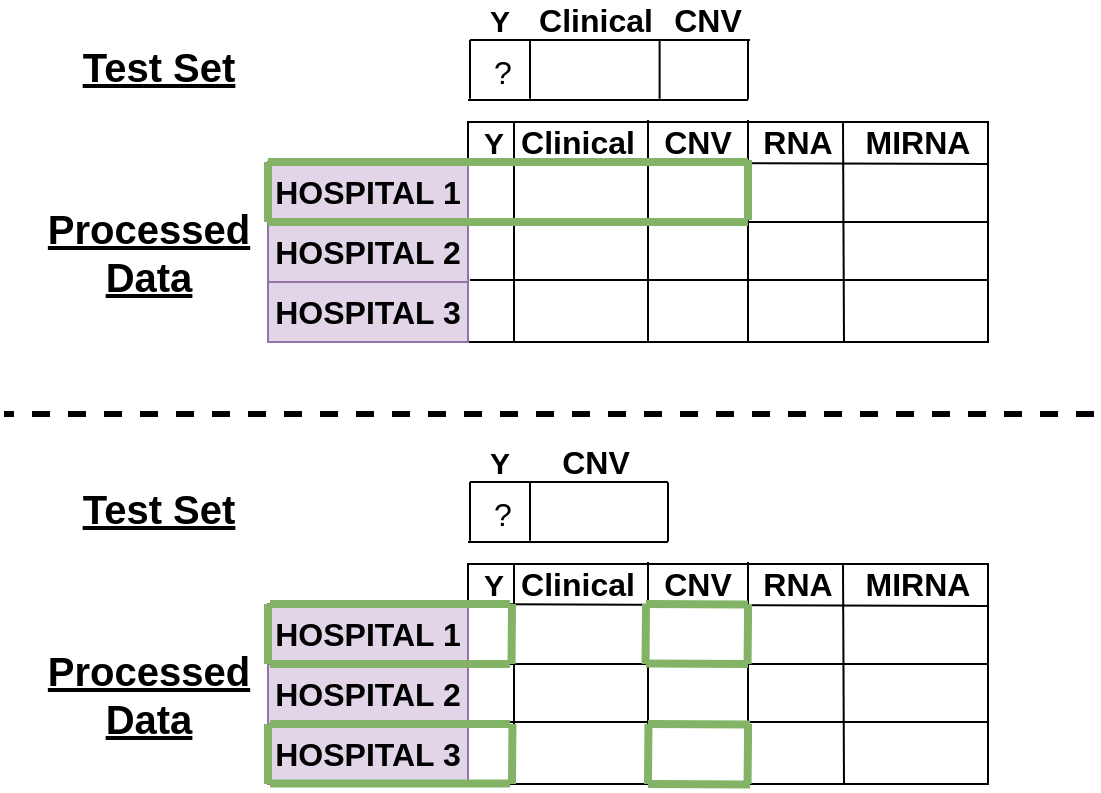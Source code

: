 <mxfile version="12.9.7" type="device"><diagram id="srIvmFoz9NXh2Hf5LhJt" name="Page-1"><mxGraphModel dx="2700" dy="1436" grid="0" gridSize="10" guides="1" tooltips="1" connect="1" arrows="1" fold="1" page="0" pageScale="1" pageWidth="827" pageHeight="1169" math="0" shadow="0"><root><mxCell id="0"/><mxCell id="1" parent="0"/><mxCell id="NWik_2f0uQdhTor8QOBS-2" value="&lt;font&gt;&lt;font style=&quot;font-size: 20px&quot;&gt;&lt;b&gt;&lt;u&gt;Test Set&lt;/u&gt;&lt;/b&gt;&lt;/font&gt;&lt;br&gt;&lt;/font&gt;" style="text;html=1;align=center;verticalAlign=middle;resizable=0;points=[];autosize=1;" parent="1" vertex="1"><mxGeometry x="340" y="383" width="90" height="20" as="geometry"/></mxCell><mxCell id="NWik_2f0uQdhTor8QOBS-4" value="&lt;font style=&quot;font-size: 15px&quot;&gt;&lt;b&gt;Y&lt;/b&gt;&lt;/font&gt;" style="text;html=1;strokeColor=none;fillColor=none;align=center;verticalAlign=middle;whiteSpace=wrap;rounded=0;" parent="1" vertex="1"><mxGeometry x="541" y="360" width="30" height="20" as="geometry"/></mxCell><mxCell id="NWik_2f0uQdhTor8QOBS-5" value="&lt;font style=&quot;font-size: 16px&quot;&gt;&lt;b&gt;Clinical&lt;/b&gt;&lt;/font&gt;" style="text;html=1;strokeColor=none;fillColor=none;align=center;verticalAlign=middle;whiteSpace=wrap;rounded=0;" parent="1" vertex="1"><mxGeometry x="579" y="360" width="50" height="20" as="geometry"/></mxCell><mxCell id="NWik_2f0uQdhTor8QOBS-6" value="&lt;font style=&quot;font-size: 16px&quot;&gt;&lt;b&gt;CNV&lt;/b&gt;&lt;/font&gt;" style="text;html=1;strokeColor=none;fillColor=none;align=center;verticalAlign=middle;whiteSpace=wrap;rounded=0;" parent="1" vertex="1"><mxGeometry x="635" y="360" width="50" height="20" as="geometry"/></mxCell><mxCell id="NWik_2f0uQdhTor8QOBS-11" value="" style="shape=image;html=1;verticalAlign=top;verticalLabelPosition=bottom;labelBackgroundColor=#ffffff;imageAspect=0;aspect=fixed;image=https://cdn0.iconfinder.com/data/icons/google-material-design-3-0/48/ic_done_48px-128.png" parent="1" vertex="1"><mxGeometry x="595" y="385" width="18" height="18" as="geometry"/></mxCell><mxCell id="NWik_2f0uQdhTor8QOBS-12" value="" style="shape=image;html=1;verticalAlign=top;verticalLabelPosition=bottom;labelBackgroundColor=#ffffff;imageAspect=0;aspect=fixed;image=https://cdn0.iconfinder.com/data/icons/google-material-design-3-0/48/ic_done_48px-128.png" parent="1" vertex="1"><mxGeometry x="651" y="385" width="18" height="18" as="geometry"/></mxCell><mxCell id="NWik_2f0uQdhTor8QOBS-15" value="&lt;font style=&quot;font-size: 16px&quot;&gt;?&lt;/font&gt;" style="text;html=1;align=center;verticalAlign=middle;resizable=0;points=[];autosize=1;" parent="1" vertex="1"><mxGeometry x="547" y="386" width="19" height="19" as="geometry"/></mxCell><mxCell id="NWik_2f0uQdhTor8QOBS-16" value="" style="endArrow=none;html=1;entryX=0;entryY=1;entryDx=0;entryDy=0;" parent="1" target="NWik_2f0uQdhTor8QOBS-4" edge="1"><mxGeometry width="50" height="50" relative="1" as="geometry"><mxPoint x="541" y="409.4" as="sourcePoint"/><mxPoint x="531" y="469.4" as="targetPoint"/></mxGeometry></mxCell><mxCell id="NWik_2f0uQdhTor8QOBS-19" value="" style="endArrow=none;html=1;entryX=0.75;entryY=0;entryDx=0;entryDy=0;" parent="1" edge="1"><mxGeometry width="50" height="50" relative="1" as="geometry"><mxPoint x="571" y="409.4" as="sourcePoint"/><mxPoint x="571" y="380" as="targetPoint"/></mxGeometry></mxCell><mxCell id="NWik_2f0uQdhTor8QOBS-20" value="" style="endArrow=none;html=1;entryX=0.75;entryY=0;entryDx=0;entryDy=0;" parent="1" edge="1"><mxGeometry width="50" height="50" relative="1" as="geometry"><mxPoint x="635.8" y="409.4" as="sourcePoint"/><mxPoint x="635.8" y="380" as="targetPoint"/></mxGeometry></mxCell><mxCell id="NWik_2f0uQdhTor8QOBS-21" value="" style="endArrow=none;html=1;entryX=0.75;entryY=0;entryDx=0;entryDy=0;" parent="1" edge="1"><mxGeometry width="50" height="50" relative="1" as="geometry"><mxPoint x="680" y="409.7" as="sourcePoint"/><mxPoint x="680" y="380.3" as="targetPoint"/></mxGeometry></mxCell><mxCell id="NWik_2f0uQdhTor8QOBS-23" value="" style="endArrow=none;html=1;" parent="1" edge="1"><mxGeometry width="50" height="50" relative="1" as="geometry"><mxPoint x="541" y="380" as="sourcePoint"/><mxPoint x="681" y="380" as="targetPoint"/></mxGeometry></mxCell><mxCell id="NWik_2f0uQdhTor8QOBS-24" value="" style="endArrow=none;html=1;" parent="1" edge="1"><mxGeometry width="50" height="50" relative="1" as="geometry"><mxPoint x="680" y="410" as="sourcePoint"/><mxPoint x="540" y="410" as="targetPoint"/></mxGeometry></mxCell><mxCell id="NWik_2f0uQdhTor8QOBS-25" value="&lt;font&gt;&lt;font style=&quot;font-size: 20px&quot;&gt;&lt;b&gt;&lt;u&gt;Processed &lt;br&gt;Data&lt;/u&gt;&lt;/b&gt;&lt;/font&gt;&lt;br&gt;&lt;/font&gt;" style="text;html=1;align=center;verticalAlign=middle;resizable=0;points=[];autosize=1;" parent="1" vertex="1"><mxGeometry x="320" y="466" width="120" height="40" as="geometry"/></mxCell><mxCell id="NWik_2f0uQdhTor8QOBS-38" value="" style="rounded=0;whiteSpace=wrap;html=1;" parent="1" vertex="1"><mxGeometry x="540" y="421" width="260" height="110" as="geometry"/></mxCell><mxCell id="NWik_2f0uQdhTor8QOBS-39" value="" style="endArrow=none;html=1;exitX=0;exitY=1;exitDx=0;exitDy=0;" parent="1" source="NWik_2f0uQdhTor8QOBS-40" edge="1"><mxGeometry width="50" height="50" relative="1" as="geometry"><mxPoint x="540" y="331" as="sourcePoint"/><mxPoint x="800" y="442" as="targetPoint"/></mxGeometry></mxCell><mxCell id="NWik_2f0uQdhTor8QOBS-40" value="&lt;font style=&quot;font-size: 15px&quot;&gt;&lt;b&gt;Y&lt;/b&gt;&lt;/font&gt;" style="text;html=1;strokeColor=none;fillColor=none;align=center;verticalAlign=middle;whiteSpace=wrap;rounded=0;" parent="1" vertex="1"><mxGeometry x="538" y="421" width="30" height="20" as="geometry"/></mxCell><mxCell id="NWik_2f0uQdhTor8QOBS-41" value="&lt;font style=&quot;font-size: 16px&quot;&gt;&lt;b&gt;Clinical&lt;/b&gt;&lt;/font&gt;" style="text;html=1;strokeColor=none;fillColor=none;align=center;verticalAlign=middle;whiteSpace=wrap;rounded=0;" parent="1" vertex="1"><mxGeometry x="570" y="421" width="50" height="20" as="geometry"/></mxCell><mxCell id="NWik_2f0uQdhTor8QOBS-42" value="&lt;font style=&quot;font-size: 16px&quot;&gt;&lt;b&gt;CNV&lt;/b&gt;&lt;/font&gt;" style="text;html=1;strokeColor=none;fillColor=none;align=center;verticalAlign=middle;whiteSpace=wrap;rounded=0;" parent="1" vertex="1"><mxGeometry x="630" y="421" width="50" height="20" as="geometry"/></mxCell><mxCell id="NWik_2f0uQdhTor8QOBS-43" value="&lt;font style=&quot;font-size: 16px&quot;&gt;&lt;b&gt;MIRNA&lt;/b&gt;&lt;/font&gt;" style="text;html=1;strokeColor=none;fillColor=none;align=center;verticalAlign=middle;whiteSpace=wrap;rounded=0;" parent="1" vertex="1"><mxGeometry x="740" y="421" width="50" height="20" as="geometry"/></mxCell><mxCell id="NWik_2f0uQdhTor8QOBS-44" value="&lt;font style=&quot;font-size: 16px&quot;&gt;&lt;b&gt;RNA&lt;/b&gt;&lt;/font&gt;" style="text;html=1;strokeColor=none;fillColor=none;align=center;verticalAlign=middle;whiteSpace=wrap;rounded=0;" parent="1" vertex="1"><mxGeometry x="680" y="421" width="50" height="20" as="geometry"/></mxCell><mxCell id="NWik_2f0uQdhTor8QOBS-45" value="" style="endArrow=none;html=1;" parent="1" edge="1"><mxGeometry width="50" height="50" relative="1" as="geometry"><mxPoint x="563" y="531" as="sourcePoint"/><mxPoint x="563" y="421" as="targetPoint"/></mxGeometry></mxCell><mxCell id="NWik_2f0uQdhTor8QOBS-46" value="" style="endArrow=none;html=1;entryX=0.75;entryY=0;entryDx=0;entryDy=0;" parent="1" edge="1"><mxGeometry width="50" height="50" relative="1" as="geometry"><mxPoint x="630" y="531" as="sourcePoint"/><mxPoint x="630" y="420" as="targetPoint"/></mxGeometry></mxCell><mxCell id="NWik_2f0uQdhTor8QOBS-47" value="" style="endArrow=none;html=1;entryX=0.75;entryY=0;entryDx=0;entryDy=0;" parent="1" edge="1"><mxGeometry width="50" height="50" relative="1" as="geometry"><mxPoint x="680" y="531" as="sourcePoint"/><mxPoint x="680" y="420" as="targetPoint"/></mxGeometry></mxCell><mxCell id="NWik_2f0uQdhTor8QOBS-48" value="" style="endArrow=none;html=1;entryX=0.75;entryY=0;entryDx=0;entryDy=0;" parent="1" edge="1"><mxGeometry width="50" height="50" relative="1" as="geometry"><mxPoint x="728" y="531" as="sourcePoint"/><mxPoint x="727.5" y="421" as="targetPoint"/></mxGeometry></mxCell><mxCell id="NWik_2f0uQdhTor8QOBS-49" value="&lt;font size=&quot;1&quot;&gt;&lt;b style=&quot;font-size: 16px&quot;&gt;HOSPITAL 1&lt;/b&gt;&lt;/font&gt;" style="text;html=1;strokeColor=#9673a6;fillColor=#e1d5e7;align=center;verticalAlign=middle;whiteSpace=wrap;rounded=0;" parent="1" vertex="1"><mxGeometry x="440" y="441" width="100" height="30" as="geometry"/></mxCell><mxCell id="NWik_2f0uQdhTor8QOBS-50" value="&lt;font size=&quot;1&quot;&gt;&lt;b style=&quot;font-size: 16px&quot;&gt;HOSPITAL 2&lt;/b&gt;&lt;/font&gt;" style="text;html=1;strokeColor=#9673a6;fillColor=#e1d5e7;align=center;verticalAlign=middle;whiteSpace=wrap;rounded=0;" parent="1" vertex="1"><mxGeometry x="440" y="471" width="100" height="30" as="geometry"/></mxCell><mxCell id="NWik_2f0uQdhTor8QOBS-51" value="&lt;font size=&quot;1&quot;&gt;&lt;b style=&quot;font-size: 16px&quot;&gt;HOSPITAL 3&lt;/b&gt;&lt;/font&gt;" style="text;html=1;strokeColor=#9673a6;fillColor=#e1d5e7;align=center;verticalAlign=middle;whiteSpace=wrap;rounded=0;" parent="1" vertex="1"><mxGeometry x="440" y="501" width="100" height="30" as="geometry"/></mxCell><mxCell id="NWik_2f0uQdhTor8QOBS-52" value="" style="endArrow=none;html=1;entryX=1;entryY=0;entryDx=0;entryDy=0;" parent="1" target="NWik_2f0uQdhTor8QOBS-50" edge="1"><mxGeometry width="50" height="50" relative="1" as="geometry"><mxPoint x="800" y="471" as="sourcePoint"/><mxPoint x="590" y="281" as="targetPoint"/></mxGeometry></mxCell><mxCell id="NWik_2f0uQdhTor8QOBS-53" value="" style="endArrow=none;html=1;entryX=1;entryY=0;entryDx=0;entryDy=0;" parent="1" edge="1"><mxGeometry width="50" height="50" relative="1" as="geometry"><mxPoint x="800" y="500" as="sourcePoint"/><mxPoint x="541" y="500" as="targetPoint"/></mxGeometry></mxCell><mxCell id="NWik_2f0uQdhTor8QOBS-54" value="" style="shape=image;html=1;verticalAlign=top;verticalLabelPosition=bottom;labelBackgroundColor=#ffffff;imageAspect=0;aspect=fixed;image=https://cdn0.iconfinder.com/data/icons/google-material-design-3-0/48/ic_done_48px-128.png" parent="1" vertex="1"><mxGeometry x="544" y="447" width="18" height="18" as="geometry"/></mxCell><mxCell id="NWik_2f0uQdhTor8QOBS-55" value="" style="shape=image;html=1;verticalAlign=top;verticalLabelPosition=bottom;labelBackgroundColor=#ffffff;imageAspect=0;aspect=fixed;image=https://cdn0.iconfinder.com/data/icons/google-material-design-3-0/48/ic_done_48px-128.png" parent="1" vertex="1"><mxGeometry x="544" y="477" width="18" height="18" as="geometry"/></mxCell><mxCell id="NWik_2f0uQdhTor8QOBS-56" value="" style="shape=image;html=1;verticalAlign=top;verticalLabelPosition=bottom;labelBackgroundColor=#ffffff;imageAspect=0;aspect=fixed;image=https://cdn0.iconfinder.com/data/icons/google-material-design-3-0/48/ic_done_48px-128.png" parent="1" vertex="1"><mxGeometry x="545" y="507" width="18" height="18" as="geometry"/></mxCell><mxCell id="NWik_2f0uQdhTor8QOBS-57" value="" style="shape=image;html=1;verticalAlign=top;verticalLabelPosition=bottom;labelBackgroundColor=#ffffff;imageAspect=0;aspect=fixed;image=https://cdn0.iconfinder.com/data/icons/google-material-design-3-0/48/ic_done_48px-128.png" parent="1" vertex="1"><mxGeometry x="586" y="447" width="18" height="18" as="geometry"/></mxCell><mxCell id="NWik_2f0uQdhTor8QOBS-58" value="" style="shape=image;html=1;verticalAlign=top;verticalLabelPosition=bottom;labelBackgroundColor=#ffffff;imageAspect=0;aspect=fixed;image=https://cdn0.iconfinder.com/data/icons/google-material-design-3-0/48/ic_done_48px-128.png" parent="1" vertex="1"><mxGeometry x="646" y="447" width="18" height="18" as="geometry"/></mxCell><mxCell id="NWik_2f0uQdhTor8QOBS-59" value="" style="shape=image;html=1;verticalAlign=top;verticalLabelPosition=bottom;labelBackgroundColor=#ffffff;imageAspect=0;aspect=fixed;image=https://cdn0.iconfinder.com/data/icons/google-material-design-3-0/48/ic_done_48px-128.png" parent="1" vertex="1"><mxGeometry x="586" y="477" width="18" height="18" as="geometry"/></mxCell><mxCell id="NWik_2f0uQdhTor8QOBS-60" value="" style="shape=image;html=1;verticalAlign=top;verticalLabelPosition=bottom;labelBackgroundColor=#ffffff;imageAspect=0;aspect=fixed;image=https://cdn0.iconfinder.com/data/icons/google-material-design-3-0/48/ic_done_48px-128.png" parent="1" vertex="1"><mxGeometry x="696" y="477" width="18" height="18" as="geometry"/></mxCell><mxCell id="NWik_2f0uQdhTor8QOBS-61" value="" style="shape=image;html=1;verticalAlign=top;verticalLabelPosition=bottom;labelBackgroundColor=#ffffff;imageAspect=0;aspect=fixed;image=https://cdn0.iconfinder.com/data/icons/google-material-design-3-0/48/ic_done_48px-128.png" parent="1" vertex="1"><mxGeometry x="646" y="507" width="18" height="18" as="geometry"/></mxCell><mxCell id="NWik_2f0uQdhTor8QOBS-62" value="" style="shape=image;html=1;verticalAlign=top;verticalLabelPosition=bottom;labelBackgroundColor=#ffffff;imageAspect=0;aspect=fixed;image=https://cdn0.iconfinder.com/data/icons/google-material-design-3-0/48/ic_done_48px-128.png" parent="1" vertex="1"><mxGeometry x="756" y="507" width="18" height="18" as="geometry"/></mxCell><mxCell id="NWik_2f0uQdhTor8QOBS-63" value="" style="shape=image;html=1;verticalAlign=top;verticalLabelPosition=bottom;labelBackgroundColor=#ffffff;imageAspect=0;aspect=fixed;image=https://cdn4.iconfinder.com/data/icons/integral/128/cross-128.png" parent="1" vertex="1"><mxGeometry x="700" y="449" width="14" height="14" as="geometry"/></mxCell><mxCell id="NWik_2f0uQdhTor8QOBS-64" value="" style="shape=image;html=1;verticalAlign=top;verticalLabelPosition=bottom;labelBackgroundColor=#ffffff;imageAspect=0;aspect=fixed;image=https://cdn4.iconfinder.com/data/icons/integral/128/cross-128.png" parent="1" vertex="1"><mxGeometry x="758" y="449" width="14" height="14" as="geometry"/></mxCell><mxCell id="NWik_2f0uQdhTor8QOBS-65" value="" style="shape=image;html=1;verticalAlign=top;verticalLabelPosition=bottom;labelBackgroundColor=#ffffff;imageAspect=0;aspect=fixed;image=https://cdn4.iconfinder.com/data/icons/integral/128/cross-128.png" parent="1" vertex="1"><mxGeometry x="758" y="479" width="14" height="14" as="geometry"/></mxCell><mxCell id="NWik_2f0uQdhTor8QOBS-66" value="" style="shape=image;html=1;verticalAlign=top;verticalLabelPosition=bottom;labelBackgroundColor=#ffffff;imageAspect=0;aspect=fixed;image=https://cdn4.iconfinder.com/data/icons/integral/128/cross-128.png" parent="1" vertex="1"><mxGeometry x="700" y="509" width="14" height="14" as="geometry"/></mxCell><mxCell id="NWik_2f0uQdhTor8QOBS-67" value="" style="shape=image;html=1;verticalAlign=top;verticalLabelPosition=bottom;labelBackgroundColor=#ffffff;imageAspect=0;aspect=fixed;image=https://cdn4.iconfinder.com/data/icons/integral/128/cross-128.png" parent="1" vertex="1"><mxGeometry x="590" y="507" width="14" height="14" as="geometry"/></mxCell><mxCell id="NWik_2f0uQdhTor8QOBS-68" value="" style="shape=image;html=1;verticalAlign=top;verticalLabelPosition=bottom;labelBackgroundColor=#ffffff;imageAspect=0;aspect=fixed;image=https://cdn4.iconfinder.com/data/icons/integral/128/cross-128.png" parent="1" vertex="1"><mxGeometry x="646" y="479" width="14" height="14" as="geometry"/></mxCell><mxCell id="NWik_2f0uQdhTor8QOBS-81" value="" style="endArrow=none;html=1;strokeWidth=4;fillColor=#d5e8d4;strokeColor=#82b366;exitX=0;exitY=1;exitDx=0;exitDy=0;" parent="1" source="NWik_2f0uQdhTor8QOBS-49" edge="1"><mxGeometry width="50" height="50" relative="1" as="geometry"><mxPoint x="488" y="370" as="sourcePoint"/><mxPoint x="680" y="471" as="targetPoint"/></mxGeometry></mxCell><mxCell id="NWik_2f0uQdhTor8QOBS-82" value="" style="endArrow=none;html=1;strokeWidth=4;fillColor=#d5e8d4;strokeColor=#82b366;exitX=0;exitY=1;exitDx=0;exitDy=0;" parent="1" edge="1"><mxGeometry width="50" height="50" relative="1" as="geometry"><mxPoint x="440" y="441" as="sourcePoint"/><mxPoint x="680" y="441" as="targetPoint"/></mxGeometry></mxCell><mxCell id="NWik_2f0uQdhTor8QOBS-83" value="" style="endArrow=none;html=1;strokeWidth=4;fillColor=#d5e8d4;strokeColor=#82b366;" parent="1" edge="1"><mxGeometry width="50" height="50" relative="1" as="geometry"><mxPoint x="680" y="470" as="sourcePoint"/><mxPoint x="680" y="440" as="targetPoint"/></mxGeometry></mxCell><mxCell id="NWik_2f0uQdhTor8QOBS-84" value="" style="endArrow=none;html=1;strokeWidth=4;fillColor=#d5e8d4;strokeColor=#82b366;" parent="1" edge="1"><mxGeometry width="50" height="50" relative="1" as="geometry"><mxPoint x="440" y="471" as="sourcePoint"/><mxPoint x="440" y="441" as="targetPoint"/></mxGeometry></mxCell><mxCell id="NWik_2f0uQdhTor8QOBS-90" value="&lt;font&gt;&lt;font style=&quot;font-size: 20px&quot;&gt;&lt;b&gt;&lt;u&gt;Test Set&lt;/u&gt;&lt;/b&gt;&lt;/font&gt;&lt;br&gt;&lt;/font&gt;" style="text;html=1;align=center;verticalAlign=middle;resizable=0;points=[];autosize=1;" parent="1" vertex="1"><mxGeometry x="340" y="604" width="90" height="20" as="geometry"/></mxCell><mxCell id="NWik_2f0uQdhTor8QOBS-91" value="&lt;font style=&quot;font-size: 15px&quot;&gt;&lt;b&gt;Y&lt;/b&gt;&lt;/font&gt;" style="text;html=1;strokeColor=none;fillColor=none;align=center;verticalAlign=middle;whiteSpace=wrap;rounded=0;" parent="1" vertex="1"><mxGeometry x="541" y="581" width="30" height="20" as="geometry"/></mxCell><mxCell id="NWik_2f0uQdhTor8QOBS-92" value="&lt;font style=&quot;font-size: 16px&quot;&gt;&lt;b&gt;CNV&lt;/b&gt;&lt;/font&gt;" style="text;html=1;strokeColor=none;fillColor=none;align=center;verticalAlign=middle;whiteSpace=wrap;rounded=0;" parent="1" vertex="1"><mxGeometry x="579" y="581" width="50" height="20" as="geometry"/></mxCell><mxCell id="NWik_2f0uQdhTor8QOBS-94" value="" style="shape=image;html=1;verticalAlign=top;verticalLabelPosition=bottom;labelBackgroundColor=#ffffff;imageAspect=0;aspect=fixed;image=https://cdn0.iconfinder.com/data/icons/google-material-design-3-0/48/ic_done_48px-128.png" parent="1" vertex="1"><mxGeometry x="595" y="606" width="18" height="18" as="geometry"/></mxCell><mxCell id="NWik_2f0uQdhTor8QOBS-96" value="&lt;font style=&quot;font-size: 16px&quot;&gt;?&lt;/font&gt;" style="text;html=1;align=center;verticalAlign=middle;resizable=0;points=[];autosize=1;strokeWidth=4;" parent="1" vertex="1"><mxGeometry x="547" y="607" width="19" height="19" as="geometry"/></mxCell><mxCell id="NWik_2f0uQdhTor8QOBS-97" value="" style="endArrow=none;html=1;entryX=0;entryY=1;entryDx=0;entryDy=0;" parent="1" target="NWik_2f0uQdhTor8QOBS-91" edge="1"><mxGeometry width="50" height="50" relative="1" as="geometry"><mxPoint x="541" y="630.4" as="sourcePoint"/><mxPoint x="531" y="690.4" as="targetPoint"/></mxGeometry></mxCell><mxCell id="NWik_2f0uQdhTor8QOBS-98" value="" style="endArrow=none;html=1;entryX=0.75;entryY=0;entryDx=0;entryDy=0;" parent="1" edge="1"><mxGeometry width="50" height="50" relative="1" as="geometry"><mxPoint x="571" y="630.4" as="sourcePoint"/><mxPoint x="571" y="601" as="targetPoint"/></mxGeometry></mxCell><mxCell id="NWik_2f0uQdhTor8QOBS-99" value="" style="endArrow=none;html=1;entryX=0.75;entryY=0;entryDx=0;entryDy=0;" parent="1" edge="1"><mxGeometry width="50" height="50" relative="1" as="geometry"><mxPoint x="640" y="630.7" as="sourcePoint"/><mxPoint x="640" y="601.3" as="targetPoint"/></mxGeometry></mxCell><mxCell id="NWik_2f0uQdhTor8QOBS-101" value="" style="endArrow=none;html=1;" parent="1" edge="1"><mxGeometry width="50" height="50" relative="1" as="geometry"><mxPoint x="541" y="601" as="sourcePoint"/><mxPoint x="640" y="601" as="targetPoint"/></mxGeometry></mxCell><mxCell id="NWik_2f0uQdhTor8QOBS-102" value="" style="endArrow=none;html=1;" parent="1" edge="1"><mxGeometry width="50" height="50" relative="1" as="geometry"><mxPoint x="640" y="631" as="sourcePoint"/><mxPoint x="540" y="631" as="targetPoint"/></mxGeometry></mxCell><mxCell id="NWik_2f0uQdhTor8QOBS-103" value="&lt;font&gt;&lt;font style=&quot;font-size: 20px&quot;&gt;&lt;b&gt;&lt;u&gt;Processed &lt;br&gt;Data&lt;/u&gt;&lt;/b&gt;&lt;/font&gt;&lt;br&gt;&lt;/font&gt;" style="text;html=1;align=center;verticalAlign=middle;resizable=0;points=[];autosize=1;" parent="1" vertex="1"><mxGeometry x="320" y="687" width="120" height="40" as="geometry"/></mxCell><mxCell id="NWik_2f0uQdhTor8QOBS-104" value="" style="rounded=0;whiteSpace=wrap;html=1;" parent="1" vertex="1"><mxGeometry x="540" y="642" width="260" height="110" as="geometry"/></mxCell><mxCell id="NWik_2f0uQdhTor8QOBS-105" value="" style="endArrow=none;html=1;exitX=0;exitY=1;exitDx=0;exitDy=0;" parent="1" source="NWik_2f0uQdhTor8QOBS-106" edge="1"><mxGeometry width="50" height="50" relative="1" as="geometry"><mxPoint x="540" y="552" as="sourcePoint"/><mxPoint x="800" y="663" as="targetPoint"/></mxGeometry></mxCell><mxCell id="NWik_2f0uQdhTor8QOBS-106" value="&lt;font style=&quot;font-size: 15px&quot;&gt;&lt;b&gt;Y&lt;/b&gt;&lt;/font&gt;" style="text;html=1;strokeColor=none;fillColor=none;align=center;verticalAlign=middle;whiteSpace=wrap;rounded=0;" parent="1" vertex="1"><mxGeometry x="538" y="642" width="30" height="20" as="geometry"/></mxCell><mxCell id="NWik_2f0uQdhTor8QOBS-107" value="&lt;font style=&quot;font-size: 16px&quot;&gt;&lt;b&gt;Clinical&lt;/b&gt;&lt;/font&gt;" style="text;html=1;strokeColor=none;fillColor=none;align=center;verticalAlign=middle;whiteSpace=wrap;rounded=0;" parent="1" vertex="1"><mxGeometry x="570" y="642" width="50" height="20" as="geometry"/></mxCell><mxCell id="NWik_2f0uQdhTor8QOBS-108" value="&lt;font style=&quot;font-size: 16px&quot;&gt;&lt;b&gt;CNV&lt;/b&gt;&lt;/font&gt;" style="text;html=1;strokeColor=none;fillColor=none;align=center;verticalAlign=middle;whiteSpace=wrap;rounded=0;" parent="1" vertex="1"><mxGeometry x="630" y="642" width="50" height="20" as="geometry"/></mxCell><mxCell id="NWik_2f0uQdhTor8QOBS-109" value="&lt;font style=&quot;font-size: 16px&quot;&gt;&lt;b&gt;MIRNA&lt;/b&gt;&lt;/font&gt;" style="text;html=1;strokeColor=none;fillColor=none;align=center;verticalAlign=middle;whiteSpace=wrap;rounded=0;" parent="1" vertex="1"><mxGeometry x="740" y="642" width="50" height="20" as="geometry"/></mxCell><mxCell id="NWik_2f0uQdhTor8QOBS-110" value="&lt;font style=&quot;font-size: 16px&quot;&gt;&lt;b&gt;RNA&lt;/b&gt;&lt;/font&gt;" style="text;html=1;strokeColor=none;fillColor=none;align=center;verticalAlign=middle;whiteSpace=wrap;rounded=0;" parent="1" vertex="1"><mxGeometry x="680" y="642" width="50" height="20" as="geometry"/></mxCell><mxCell id="NWik_2f0uQdhTor8QOBS-111" value="" style="endArrow=none;html=1;" parent="1" edge="1"><mxGeometry width="50" height="50" relative="1" as="geometry"><mxPoint x="563" y="752" as="sourcePoint"/><mxPoint x="563" y="642" as="targetPoint"/></mxGeometry></mxCell><mxCell id="NWik_2f0uQdhTor8QOBS-112" value="" style="endArrow=none;html=1;entryX=0.75;entryY=0;entryDx=0;entryDy=0;" parent="1" edge="1"><mxGeometry width="50" height="50" relative="1" as="geometry"><mxPoint x="630" y="752" as="sourcePoint"/><mxPoint x="630" y="641" as="targetPoint"/></mxGeometry></mxCell><mxCell id="NWik_2f0uQdhTor8QOBS-113" value="" style="endArrow=none;html=1;entryX=0.75;entryY=0;entryDx=0;entryDy=0;" parent="1" edge="1"><mxGeometry width="50" height="50" relative="1" as="geometry"><mxPoint x="680" y="752" as="sourcePoint"/><mxPoint x="680" y="641" as="targetPoint"/></mxGeometry></mxCell><mxCell id="NWik_2f0uQdhTor8QOBS-114" value="" style="endArrow=none;html=1;entryX=0.75;entryY=0;entryDx=0;entryDy=0;" parent="1" edge="1"><mxGeometry width="50" height="50" relative="1" as="geometry"><mxPoint x="728" y="752" as="sourcePoint"/><mxPoint x="727.5" y="642" as="targetPoint"/></mxGeometry></mxCell><mxCell id="NWik_2f0uQdhTor8QOBS-115" value="&lt;font size=&quot;1&quot;&gt;&lt;b style=&quot;font-size: 16px&quot;&gt;HOSPITAL 1&lt;/b&gt;&lt;/font&gt;" style="text;html=1;strokeColor=#9673a6;fillColor=#e1d5e7;align=center;verticalAlign=middle;whiteSpace=wrap;rounded=0;" parent="1" vertex="1"><mxGeometry x="440" y="662" width="100" height="30" as="geometry"/></mxCell><mxCell id="NWik_2f0uQdhTor8QOBS-116" value="&lt;font size=&quot;1&quot;&gt;&lt;b style=&quot;font-size: 16px&quot;&gt;HOSPITAL 2&lt;/b&gt;&lt;/font&gt;" style="text;html=1;strokeColor=#9673a6;fillColor=#e1d5e7;align=center;verticalAlign=middle;whiteSpace=wrap;rounded=0;" parent="1" vertex="1"><mxGeometry x="440" y="692" width="100" height="30" as="geometry"/></mxCell><mxCell id="NWik_2f0uQdhTor8QOBS-117" value="&lt;font size=&quot;1&quot;&gt;&lt;b style=&quot;font-size: 16px&quot;&gt;HOSPITAL 3&lt;/b&gt;&lt;/font&gt;" style="text;html=1;strokeColor=#9673a6;fillColor=#e1d5e7;align=center;verticalAlign=middle;whiteSpace=wrap;rounded=0;" parent="1" vertex="1"><mxGeometry x="440" y="722" width="100" height="30" as="geometry"/></mxCell><mxCell id="NWik_2f0uQdhTor8QOBS-118" value="" style="endArrow=none;html=1;entryX=1;entryY=0;entryDx=0;entryDy=0;" parent="1" target="NWik_2f0uQdhTor8QOBS-116" edge="1"><mxGeometry width="50" height="50" relative="1" as="geometry"><mxPoint x="800" y="692" as="sourcePoint"/><mxPoint x="590" y="502" as="targetPoint"/></mxGeometry></mxCell><mxCell id="NWik_2f0uQdhTor8QOBS-119" value="" style="endArrow=none;html=1;entryX=1;entryY=0;entryDx=0;entryDy=0;" parent="1" edge="1"><mxGeometry width="50" height="50" relative="1" as="geometry"><mxPoint x="800" y="721" as="sourcePoint"/><mxPoint x="541" y="721" as="targetPoint"/></mxGeometry></mxCell><mxCell id="NWik_2f0uQdhTor8QOBS-120" value="" style="shape=image;html=1;verticalAlign=top;verticalLabelPosition=bottom;labelBackgroundColor=#ffffff;imageAspect=0;aspect=fixed;image=https://cdn0.iconfinder.com/data/icons/google-material-design-3-0/48/ic_done_48px-128.png" parent="1" vertex="1"><mxGeometry x="544" y="668" width="18" height="18" as="geometry"/></mxCell><mxCell id="NWik_2f0uQdhTor8QOBS-121" value="" style="shape=image;html=1;verticalAlign=top;verticalLabelPosition=bottom;labelBackgroundColor=#ffffff;imageAspect=0;aspect=fixed;image=https://cdn0.iconfinder.com/data/icons/google-material-design-3-0/48/ic_done_48px-128.png" parent="1" vertex="1"><mxGeometry x="544" y="698" width="18" height="18" as="geometry"/></mxCell><mxCell id="NWik_2f0uQdhTor8QOBS-122" value="" style="shape=image;html=1;verticalAlign=top;verticalLabelPosition=bottom;labelBackgroundColor=#ffffff;imageAspect=0;aspect=fixed;image=https://cdn0.iconfinder.com/data/icons/google-material-design-3-0/48/ic_done_48px-128.png" parent="1" vertex="1"><mxGeometry x="545" y="728" width="18" height="18" as="geometry"/></mxCell><mxCell id="NWik_2f0uQdhTor8QOBS-123" value="" style="shape=image;html=1;verticalAlign=top;verticalLabelPosition=bottom;labelBackgroundColor=#ffffff;imageAspect=0;aspect=fixed;image=https://cdn0.iconfinder.com/data/icons/google-material-design-3-0/48/ic_done_48px-128.png" parent="1" vertex="1"><mxGeometry x="586" y="668" width="18" height="18" as="geometry"/></mxCell><mxCell id="NWik_2f0uQdhTor8QOBS-124" value="" style="shape=image;html=1;verticalAlign=top;verticalLabelPosition=bottom;labelBackgroundColor=#ffffff;imageAspect=0;aspect=fixed;image=https://cdn0.iconfinder.com/data/icons/google-material-design-3-0/48/ic_done_48px-128.png" parent="1" vertex="1"><mxGeometry x="646" y="668" width="18" height="18" as="geometry"/></mxCell><mxCell id="NWik_2f0uQdhTor8QOBS-125" value="" style="shape=image;html=1;verticalAlign=top;verticalLabelPosition=bottom;labelBackgroundColor=#ffffff;imageAspect=0;aspect=fixed;image=https://cdn0.iconfinder.com/data/icons/google-material-design-3-0/48/ic_done_48px-128.png" parent="1" vertex="1"><mxGeometry x="586" y="698" width="18" height="18" as="geometry"/></mxCell><mxCell id="NWik_2f0uQdhTor8QOBS-126" value="" style="shape=image;html=1;verticalAlign=top;verticalLabelPosition=bottom;labelBackgroundColor=#ffffff;imageAspect=0;aspect=fixed;image=https://cdn0.iconfinder.com/data/icons/google-material-design-3-0/48/ic_done_48px-128.png" parent="1" vertex="1"><mxGeometry x="696" y="698" width="18" height="18" as="geometry"/></mxCell><mxCell id="NWik_2f0uQdhTor8QOBS-127" value="" style="shape=image;html=1;verticalAlign=top;verticalLabelPosition=bottom;labelBackgroundColor=#ffffff;imageAspect=0;aspect=fixed;image=https://cdn0.iconfinder.com/data/icons/google-material-design-3-0/48/ic_done_48px-128.png" parent="1" vertex="1"><mxGeometry x="646" y="728" width="18" height="18" as="geometry"/></mxCell><mxCell id="NWik_2f0uQdhTor8QOBS-128" value="" style="shape=image;html=1;verticalAlign=top;verticalLabelPosition=bottom;labelBackgroundColor=#ffffff;imageAspect=0;aspect=fixed;image=https://cdn0.iconfinder.com/data/icons/google-material-design-3-0/48/ic_done_48px-128.png" parent="1" vertex="1"><mxGeometry x="756" y="728" width="18" height="18" as="geometry"/></mxCell><mxCell id="NWik_2f0uQdhTor8QOBS-129" value="" style="shape=image;html=1;verticalAlign=top;verticalLabelPosition=bottom;labelBackgroundColor=#ffffff;imageAspect=0;aspect=fixed;image=https://cdn4.iconfinder.com/data/icons/integral/128/cross-128.png" parent="1" vertex="1"><mxGeometry x="700" y="670" width="14" height="14" as="geometry"/></mxCell><mxCell id="NWik_2f0uQdhTor8QOBS-130" value="" style="shape=image;html=1;verticalAlign=top;verticalLabelPosition=bottom;labelBackgroundColor=#ffffff;imageAspect=0;aspect=fixed;image=https://cdn4.iconfinder.com/data/icons/integral/128/cross-128.png" parent="1" vertex="1"><mxGeometry x="758" y="670" width="14" height="14" as="geometry"/></mxCell><mxCell id="NWik_2f0uQdhTor8QOBS-131" value="" style="shape=image;html=1;verticalAlign=top;verticalLabelPosition=bottom;labelBackgroundColor=#ffffff;imageAspect=0;aspect=fixed;image=https://cdn4.iconfinder.com/data/icons/integral/128/cross-128.png" parent="1" vertex="1"><mxGeometry x="758" y="700" width="14" height="14" as="geometry"/></mxCell><mxCell id="NWik_2f0uQdhTor8QOBS-132" value="" style="shape=image;html=1;verticalAlign=top;verticalLabelPosition=bottom;labelBackgroundColor=#ffffff;imageAspect=0;aspect=fixed;image=https://cdn4.iconfinder.com/data/icons/integral/128/cross-128.png" parent="1" vertex="1"><mxGeometry x="700" y="730" width="14" height="14" as="geometry"/></mxCell><mxCell id="NWik_2f0uQdhTor8QOBS-133" value="" style="shape=image;html=1;verticalAlign=top;verticalLabelPosition=bottom;labelBackgroundColor=#ffffff;imageAspect=0;aspect=fixed;image=https://cdn4.iconfinder.com/data/icons/integral/128/cross-128.png" parent="1" vertex="1"><mxGeometry x="590" y="728" width="14" height="14" as="geometry"/></mxCell><mxCell id="NWik_2f0uQdhTor8QOBS-134" value="" style="shape=image;html=1;verticalAlign=top;verticalLabelPosition=bottom;labelBackgroundColor=#ffffff;imageAspect=0;aspect=fixed;image=https://cdn4.iconfinder.com/data/icons/integral/128/cross-128.png" parent="1" vertex="1"><mxGeometry x="646" y="700" width="14" height="14" as="geometry"/></mxCell><mxCell id="NWik_2f0uQdhTor8QOBS-135" value="" style="endArrow=none;html=1;strokeWidth=4;fillColor=#d5e8d4;strokeColor=#82b366;exitX=0;exitY=1;exitDx=0;exitDy=0;" parent="1" edge="1"><mxGeometry width="50" height="50" relative="1" as="geometry"><mxPoint x="441" y="692" as="sourcePoint"/><mxPoint x="561" y="692" as="targetPoint"/><Array as="points"/></mxGeometry></mxCell><mxCell id="NWik_2f0uQdhTor8QOBS-136" value="" style="endArrow=none;html=1;strokeWidth=4;fillColor=#d5e8d4;strokeColor=#82b366;exitX=0;exitY=1;exitDx=0;exitDy=0;" parent="1" edge="1"><mxGeometry width="50" height="50" relative="1" as="geometry"><mxPoint x="441" y="662" as="sourcePoint"/><mxPoint x="561" y="662" as="targetPoint"/></mxGeometry></mxCell><mxCell id="NWik_2f0uQdhTor8QOBS-137" value="" style="endArrow=none;html=1;strokeWidth=4;fillColor=#d5e8d4;strokeColor=#82b366;" parent="1" edge="1"><mxGeometry width="50" height="50" relative="1" as="geometry"><mxPoint x="561.77" y="692" as="sourcePoint"/><mxPoint x="562" y="662" as="targetPoint"/></mxGeometry></mxCell><mxCell id="NWik_2f0uQdhTor8QOBS-138" value="" style="endArrow=none;html=1;strokeWidth=4;fillColor=#d5e8d4;strokeColor=#82b366;" parent="1" edge="1"><mxGeometry width="50" height="50" relative="1" as="geometry"><mxPoint x="440" y="692" as="sourcePoint"/><mxPoint x="440" y="662" as="targetPoint"/></mxGeometry></mxCell><mxCell id="NWik_2f0uQdhTor8QOBS-139" value="" style="endArrow=none;html=1;strokeWidth=4;fillColor=#d5e8d4;strokeColor=#82b366;exitX=0;exitY=1;exitDx=0;exitDy=0;" parent="1" edge="1"><mxGeometry width="50" height="50" relative="1" as="geometry"><mxPoint x="629" y="691.77" as="sourcePoint"/><mxPoint x="680" y="692" as="targetPoint"/></mxGeometry></mxCell><mxCell id="NWik_2f0uQdhTor8QOBS-140" value="" style="endArrow=none;html=1;strokeWidth=4;fillColor=#d5e8d4;strokeColor=#82b366;" parent="1" edge="1"><mxGeometry width="50" height="50" relative="1" as="geometry"><mxPoint x="628.77" y="692" as="sourcePoint"/><mxPoint x="629" y="662" as="targetPoint"/></mxGeometry></mxCell><mxCell id="NWik_2f0uQdhTor8QOBS-141" value="" style="endArrow=none;html=1;strokeWidth=4;fillColor=#d5e8d4;strokeColor=#82b366;" parent="1" edge="1"><mxGeometry width="50" height="50" relative="1" as="geometry"><mxPoint x="679.77" y="692" as="sourcePoint"/><mxPoint x="680" y="662" as="targetPoint"/><Array as="points"><mxPoint x="680" y="671"/></Array></mxGeometry></mxCell><mxCell id="NWik_2f0uQdhTor8QOBS-142" value="" style="endArrow=none;html=1;strokeWidth=4;fillColor=#d5e8d4;strokeColor=#82b366;exitX=0;exitY=1;exitDx=0;exitDy=0;" parent="1" edge="1"><mxGeometry width="50" height="50" relative="1" as="geometry"><mxPoint x="629" y="662" as="sourcePoint"/><mxPoint x="680" y="662.23" as="targetPoint"/></mxGeometry></mxCell><mxCell id="NWik_2f0uQdhTor8QOBS-143" value="" style="endArrow=none;html=1;strokeWidth=4;fillColor=#d5e8d4;strokeColor=#82b366;exitX=0;exitY=1;exitDx=0;exitDy=0;" parent="1" edge="1"><mxGeometry width="50" height="50" relative="1" as="geometry"><mxPoint x="441" y="722" as="sourcePoint"/><mxPoint x="561" y="722" as="targetPoint"/><Array as="points"><mxPoint x="500" y="722"/></Array></mxGeometry></mxCell><mxCell id="NWik_2f0uQdhTor8QOBS-144" value="" style="endArrow=none;html=1;strokeWidth=4;fillColor=#d5e8d4;strokeColor=#82b366;" parent="1" edge="1"><mxGeometry width="50" height="50" relative="1" as="geometry"><mxPoint x="562" y="752" as="sourcePoint"/><mxPoint x="562.23" y="722" as="targetPoint"/></mxGeometry></mxCell><mxCell id="NWik_2f0uQdhTor8QOBS-145" value="" style="endArrow=none;html=1;strokeWidth=4;fillColor=#d5e8d4;strokeColor=#82b366;exitX=0;exitY=1;exitDx=0;exitDy=0;" parent="1" edge="1"><mxGeometry width="50" height="50" relative="1" as="geometry"><mxPoint x="441" y="751.77" as="sourcePoint"/><mxPoint x="561" y="751.77" as="targetPoint"/><Array as="points"/></mxGeometry></mxCell><mxCell id="NWik_2f0uQdhTor8QOBS-146" value="" style="endArrow=none;html=1;strokeWidth=4;fillColor=#d5e8d4;strokeColor=#82b366;" parent="1" edge="1"><mxGeometry width="50" height="50" relative="1" as="geometry"><mxPoint x="440" y="752" as="sourcePoint"/><mxPoint x="440" y="722" as="targetPoint"/></mxGeometry></mxCell><mxCell id="NWik_2f0uQdhTor8QOBS-147" value="" style="endArrow=none;html=1;strokeWidth=4;fillColor=#d5e8d4;strokeColor=#82b366;" parent="1" edge="1"><mxGeometry width="50" height="50" relative="1" as="geometry"><mxPoint x="630" y="752" as="sourcePoint"/><mxPoint x="630.23" y="722" as="targetPoint"/></mxGeometry></mxCell><mxCell id="NWik_2f0uQdhTor8QOBS-148" value="" style="endArrow=none;html=1;strokeWidth=4;fillColor=#d5e8d4;strokeColor=#82b366;exitX=0;exitY=1;exitDx=0;exitDy=0;" parent="1" edge="1"><mxGeometry width="50" height="50" relative="1" as="geometry"><mxPoint x="630" y="752" as="sourcePoint"/><mxPoint x="681" y="752.23" as="targetPoint"/></mxGeometry></mxCell><mxCell id="NWik_2f0uQdhTor8QOBS-149" value="" style="endArrow=none;html=1;strokeWidth=4;fillColor=#d5e8d4;strokeColor=#82b366;" parent="1" edge="1"><mxGeometry width="50" height="50" relative="1" as="geometry"><mxPoint x="679.77" y="752" as="sourcePoint"/><mxPoint x="680" y="722" as="targetPoint"/><Array as="points"><mxPoint x="680" y="731"/></Array></mxGeometry></mxCell><mxCell id="NWik_2f0uQdhTor8QOBS-150" value="" style="endArrow=none;html=1;strokeWidth=4;fillColor=#d5e8d4;strokeColor=#82b366;exitX=0;exitY=1;exitDx=0;exitDy=0;" parent="1" edge="1"><mxGeometry width="50" height="50" relative="1" as="geometry"><mxPoint x="630" y="722" as="sourcePoint"/><mxPoint x="681" y="722.23" as="targetPoint"/></mxGeometry></mxCell><mxCell id="NWik_2f0uQdhTor8QOBS-151" value="" style="endArrow=none;dashed=1;html=1;strokeWidth=3;" parent="1" edge="1"><mxGeometry width="50" height="50" relative="1" as="geometry"><mxPoint x="853" y="567" as="sourcePoint"/><mxPoint x="308" y="567" as="targetPoint"/></mxGeometry></mxCell></root></mxGraphModel></diagram></mxfile>